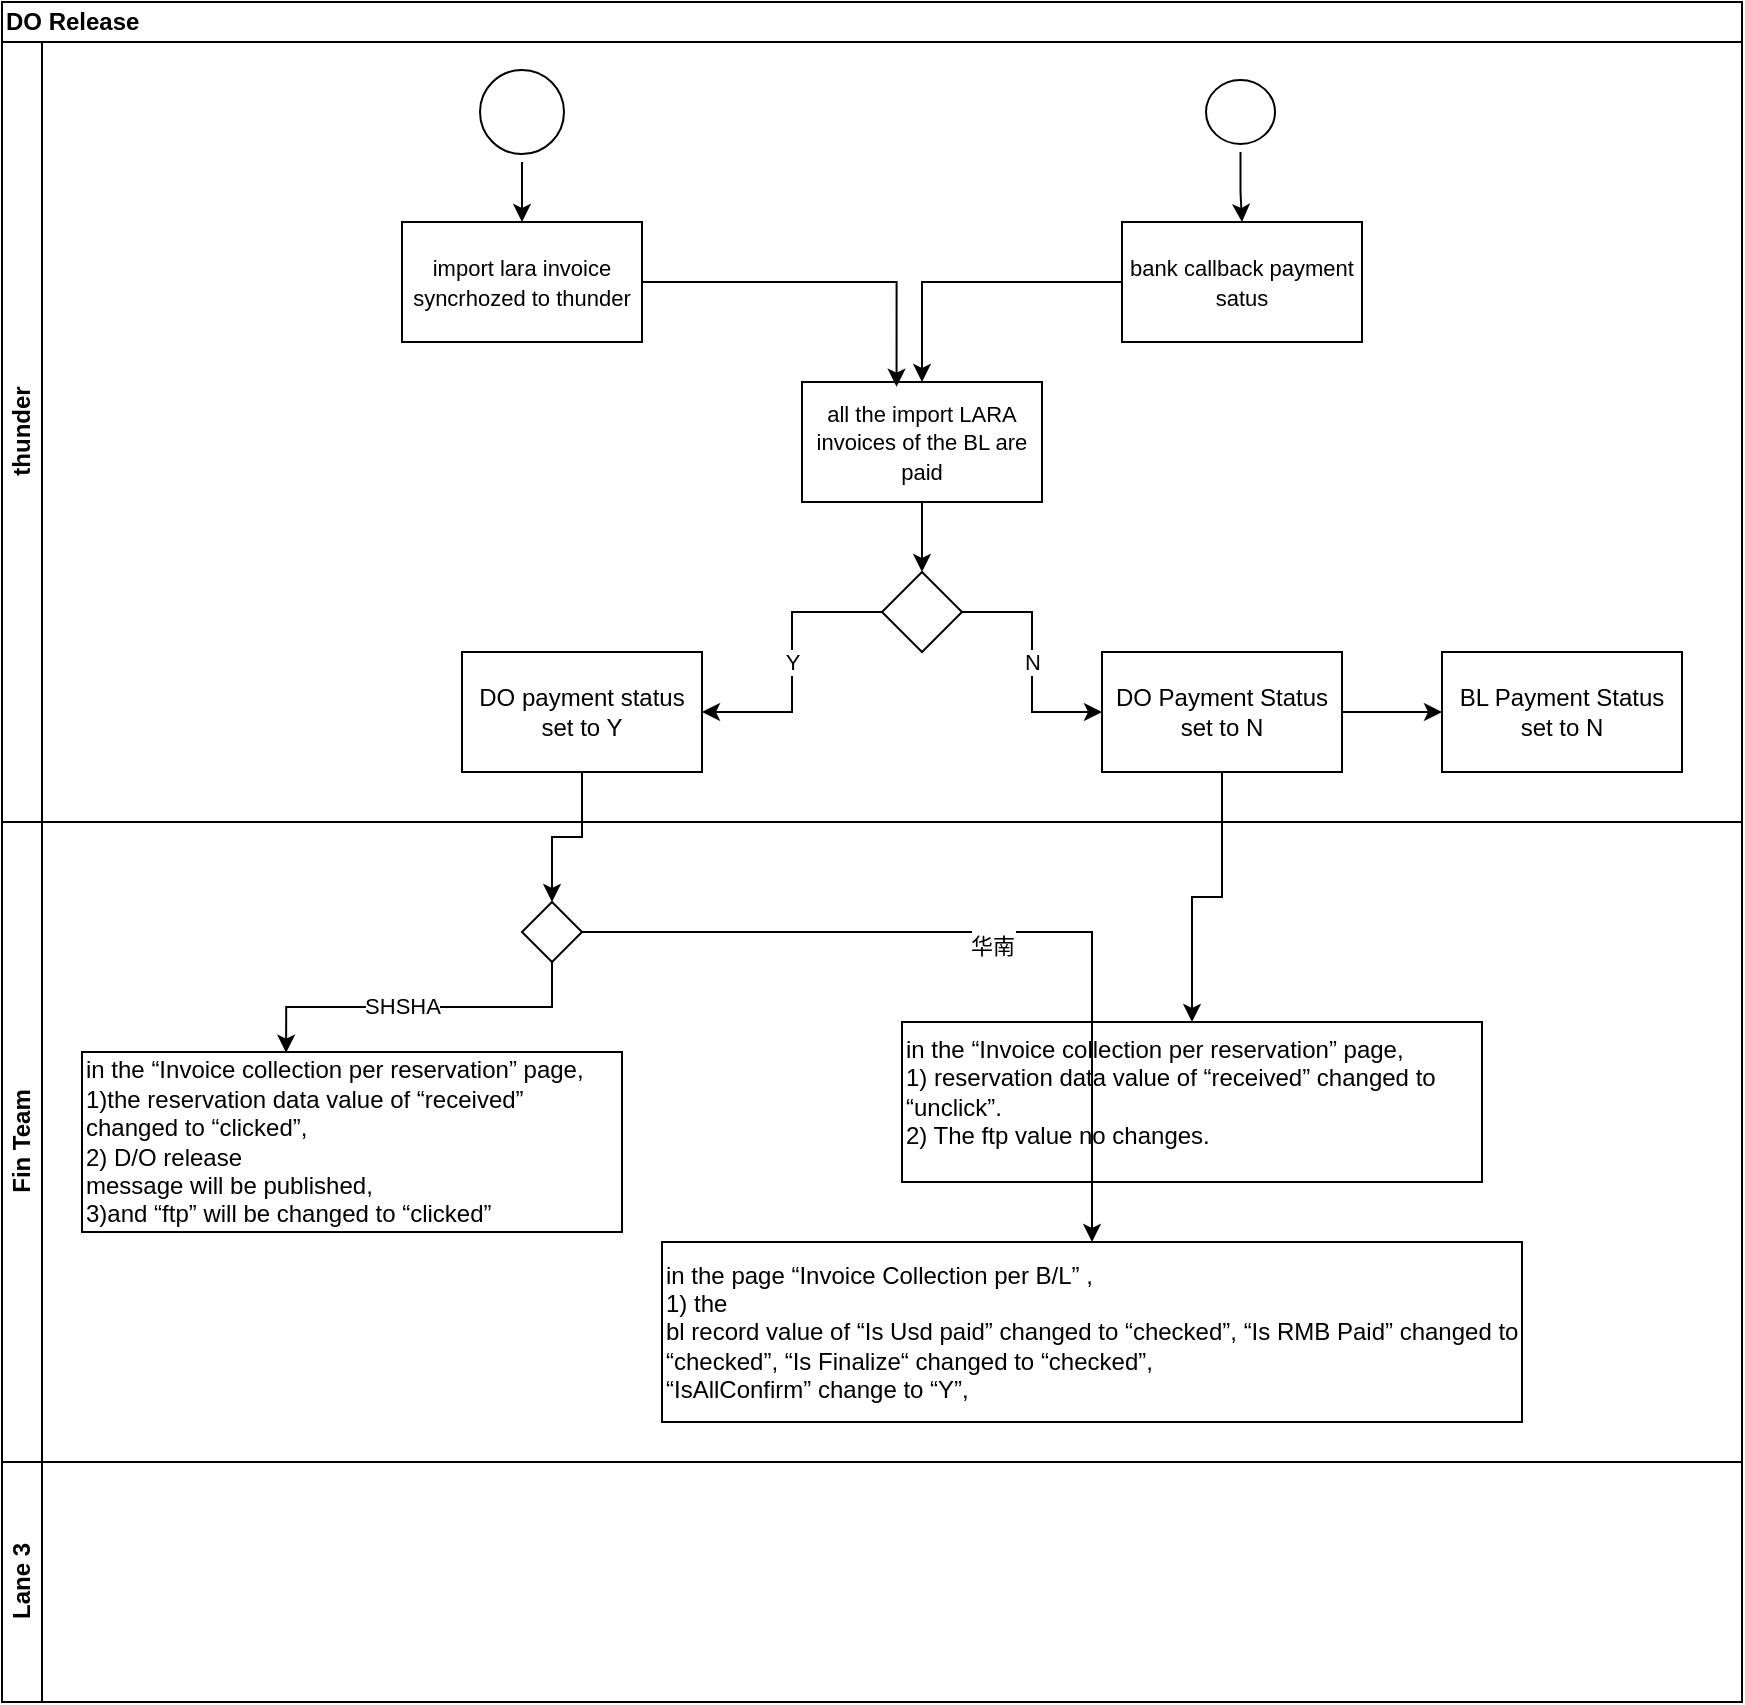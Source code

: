 <mxfile version="20.6.0" type="github">
  <diagram name="Page-1" id="c7488fd3-1785-93aa-aadb-54a6760d102a">
    <mxGraphModel dx="1182" dy="754" grid="1" gridSize="10" guides="1" tooltips="1" connect="1" arrows="1" fold="1" page="1" pageScale="1" pageWidth="1100" pageHeight="850" background="none" math="0" shadow="0">
      <root>
        <mxCell id="0" />
        <mxCell id="1" parent="0" />
        <mxCell id="8AGGI85d68rVye7En7mw-134" value="DO Release" style="swimlane;childLayout=stackLayout;resizeParent=1;resizeParentMax=0;horizontal=1;startSize=20;horizontalStack=0;html=1;align=left;" vertex="1" parent="1">
          <mxGeometry x="330" y="70" width="870" height="850" as="geometry" />
        </mxCell>
        <mxCell id="8AGGI85d68rVye7En7mw-135" value="thunder" style="swimlane;startSize=20;horizontal=0;html=1;" vertex="1" parent="8AGGI85d68rVye7En7mw-134">
          <mxGeometry y="20" width="870" height="390" as="geometry" />
        </mxCell>
        <mxCell id="8AGGI85d68rVye7En7mw-145" value="" style="edgeStyle=orthogonalEdgeStyle;rounded=0;orthogonalLoop=1;jettySize=auto;html=1;" edge="1" parent="8AGGI85d68rVye7En7mw-135" source="8AGGI85d68rVye7En7mw-138" target="8AGGI85d68rVye7En7mw-144">
          <mxGeometry relative="1" as="geometry" />
        </mxCell>
        <mxCell id="8AGGI85d68rVye7En7mw-138" value="" style="ellipse;html=1;shape=startState;fillColor=none;strokeColor=default;" vertex="1" parent="8AGGI85d68rVye7En7mw-135">
          <mxGeometry x="235" y="10" width="50" height="50" as="geometry" />
        </mxCell>
        <mxCell id="8AGGI85d68rVye7En7mw-147" value="" style="edgeStyle=orthogonalEdgeStyle;rounded=0;orthogonalLoop=1;jettySize=auto;html=1;entryX=0.394;entryY=0.039;entryDx=0;entryDy=0;entryPerimeter=0;" edge="1" parent="8AGGI85d68rVye7En7mw-135" source="8AGGI85d68rVye7En7mw-144" target="8AGGI85d68rVye7En7mw-175">
          <mxGeometry relative="1" as="geometry" />
        </mxCell>
        <mxCell id="8AGGI85d68rVye7En7mw-144" value="&lt;span style=&quot;font-size: 11px; background-color: rgb(255, 255, 255);&quot;&gt;import lara invoice syncrhozed to thunder&lt;/span&gt;" style="whiteSpace=wrap;html=1;fillColor=none;strokeColor=default;" vertex="1" parent="8AGGI85d68rVye7En7mw-135">
          <mxGeometry x="200" y="90" width="120" height="60" as="geometry" />
        </mxCell>
        <mxCell id="8AGGI85d68rVye7En7mw-150" value="Y" style="edgeStyle=orthogonalEdgeStyle;rounded=0;orthogonalLoop=1;jettySize=auto;html=1;" edge="1" parent="8AGGI85d68rVye7En7mw-135" source="8AGGI85d68rVye7En7mw-146" target="8AGGI85d68rVye7En7mw-149">
          <mxGeometry relative="1" as="geometry" />
        </mxCell>
        <mxCell id="8AGGI85d68rVye7En7mw-152" value="N" style="edgeStyle=orthogonalEdgeStyle;rounded=0;orthogonalLoop=1;jettySize=auto;html=1;" edge="1" parent="8AGGI85d68rVye7En7mw-135" source="8AGGI85d68rVye7En7mw-146" target="8AGGI85d68rVye7En7mw-151">
          <mxGeometry relative="1" as="geometry" />
        </mxCell>
        <mxCell id="8AGGI85d68rVye7En7mw-146" value="" style="rhombus;whiteSpace=wrap;html=1;fillColor=none;strokeColor=default;" vertex="1" parent="8AGGI85d68rVye7En7mw-135">
          <mxGeometry x="440" y="265" width="40" height="40" as="geometry" />
        </mxCell>
        <mxCell id="8AGGI85d68rVye7En7mw-149" value="DO payment status set to Y" style="whiteSpace=wrap;html=1;fillColor=none;strokeColor=default;" vertex="1" parent="8AGGI85d68rVye7En7mw-135">
          <mxGeometry x="230" y="305" width="120" height="60" as="geometry" />
        </mxCell>
        <mxCell id="8AGGI85d68rVye7En7mw-184" value="" style="edgeStyle=orthogonalEdgeStyle;rounded=0;orthogonalLoop=1;jettySize=auto;html=1;fontColor=none;" edge="1" parent="8AGGI85d68rVye7En7mw-135" source="8AGGI85d68rVye7En7mw-151" target="8AGGI85d68rVye7En7mw-183">
          <mxGeometry relative="1" as="geometry" />
        </mxCell>
        <mxCell id="8AGGI85d68rVye7En7mw-151" value="DO Payment Status set to N" style="whiteSpace=wrap;html=1;fillColor=none;strokeColor=default;" vertex="1" parent="8AGGI85d68rVye7En7mw-135">
          <mxGeometry x="550" y="305" width="120" height="60" as="geometry" />
        </mxCell>
        <mxCell id="8AGGI85d68rVye7En7mw-173" style="edgeStyle=orthogonalEdgeStyle;rounded=0;orthogonalLoop=1;jettySize=auto;html=1;fontColor=none;" edge="1" parent="8AGGI85d68rVye7En7mw-135" source="8AGGI85d68rVye7En7mw-166" target="8AGGI85d68rVye7En7mw-175">
          <mxGeometry relative="1" as="geometry" />
        </mxCell>
        <mxCell id="8AGGI85d68rVye7En7mw-166" value="&lt;span style=&quot;font-size: 11px; background-color: rgb(255, 255, 255);&quot;&gt;bank callback payment satus&lt;/span&gt;" style="whiteSpace=wrap;html=1;fillColor=none;strokeColor=default;" vertex="1" parent="8AGGI85d68rVye7En7mw-135">
          <mxGeometry x="560" y="90" width="120" height="60" as="geometry" />
        </mxCell>
        <mxCell id="8AGGI85d68rVye7En7mw-171" style="edgeStyle=orthogonalEdgeStyle;rounded=0;orthogonalLoop=1;jettySize=auto;html=1;fontColor=none;" edge="1" parent="8AGGI85d68rVye7En7mw-135" source="8AGGI85d68rVye7En7mw-168" target="8AGGI85d68rVye7En7mw-166">
          <mxGeometry relative="1" as="geometry" />
        </mxCell>
        <mxCell id="8AGGI85d68rVye7En7mw-168" value="" style="ellipse;html=1;shape=startState;fillColor=none;strokeColor=default;fontColor=none;noLabel=1;" vertex="1" parent="8AGGI85d68rVye7En7mw-135">
          <mxGeometry x="598" y="15" width="42.5" height="40" as="geometry" />
        </mxCell>
        <mxCell id="8AGGI85d68rVye7En7mw-176" style="edgeStyle=orthogonalEdgeStyle;rounded=0;orthogonalLoop=1;jettySize=auto;html=1;entryX=0.5;entryY=0;entryDx=0;entryDy=0;fontColor=none;" edge="1" parent="8AGGI85d68rVye7En7mw-135" source="8AGGI85d68rVye7En7mw-175" target="8AGGI85d68rVye7En7mw-146">
          <mxGeometry relative="1" as="geometry" />
        </mxCell>
        <mxCell id="8AGGI85d68rVye7En7mw-175" value="&lt;span style=&quot;font-size: 11px; background-color: rgb(255, 255, 255);&quot;&gt;all the import LARA invoices of the BL are paid&lt;/span&gt;" style="rounded=0;whiteSpace=wrap;html=1;strokeColor=default;fontColor=none;fillColor=none;" vertex="1" parent="8AGGI85d68rVye7En7mw-135">
          <mxGeometry x="400" y="170" width="120" height="60" as="geometry" />
        </mxCell>
        <mxCell id="8AGGI85d68rVye7En7mw-183" value="BL Payment Status set to N" style="whiteSpace=wrap;html=1;fillColor=none;strokeColor=default;" vertex="1" parent="8AGGI85d68rVye7En7mw-135">
          <mxGeometry x="720" y="305" width="120" height="60" as="geometry" />
        </mxCell>
        <mxCell id="8AGGI85d68rVye7En7mw-136" value="Fin Team" style="swimlane;startSize=20;horizontal=0;html=1;" vertex="1" parent="8AGGI85d68rVye7En7mw-134">
          <mxGeometry y="410" width="870" height="320" as="geometry" />
        </mxCell>
        <mxCell id="8AGGI85d68rVye7En7mw-157" value="&lt;span lang=&quot;EN-US&quot;&gt;in the “Invoice collection per reservation” page,&lt;br&gt;1)the reservation data value of “received” changed to “clicked”, &lt;br&gt;2) D/O release&lt;br&gt;message will be published, &lt;br&gt;&lt;div style=&quot;&quot;&gt;&lt;span style=&quot;background-color: initial;&quot;&gt;3)and “ftp” will be changed to “clicked”&lt;/span&gt;&lt;/div&gt;&lt;/span&gt;" style="whiteSpace=wrap;html=1;fillColor=none;strokeColor=default;align=left;" vertex="1" parent="8AGGI85d68rVye7En7mw-136">
          <mxGeometry x="40" y="115" width="270" height="90" as="geometry" />
        </mxCell>
        <mxCell id="8AGGI85d68rVye7En7mw-160" value="&lt;span lang=&quot;EN-US&quot;&gt;in the “Invoice collection per reservation” page,&lt;br&gt;1) reservation data value of “received” changed to&lt;br&gt;“unclick”.&lt;br&gt;2) The ftp value no changes.&lt;/span&gt;" style="whiteSpace=wrap;html=1;fillColor=none;strokeColor=default;align=left;verticalAlign=top;" vertex="1" parent="8AGGI85d68rVye7En7mw-136">
          <mxGeometry x="450" y="100" width="290" height="80" as="geometry" />
        </mxCell>
        <mxCell id="8AGGI85d68rVye7En7mw-178" style="edgeStyle=orthogonalEdgeStyle;rounded=0;orthogonalLoop=1;jettySize=auto;html=1;entryX=0.378;entryY=0.004;entryDx=0;entryDy=0;entryPerimeter=0;fontColor=none;" edge="1" parent="8AGGI85d68rVye7En7mw-136" source="8AGGI85d68rVye7En7mw-177" target="8AGGI85d68rVye7En7mw-157">
          <mxGeometry relative="1" as="geometry" />
        </mxCell>
        <mxCell id="8AGGI85d68rVye7En7mw-179" value="SHSHA" style="edgeLabel;html=1;align=center;verticalAlign=middle;resizable=0;points=[];fontColor=none;" vertex="1" connectable="0" parent="8AGGI85d68rVye7En7mw-178">
          <mxGeometry x="0.097" y="-1" relative="1" as="geometry">
            <mxPoint as="offset" />
          </mxGeometry>
        </mxCell>
        <mxCell id="8AGGI85d68rVye7En7mw-177" value="" style="rhombus;whiteSpace=wrap;html=1;fillColor=none;strokeColor=default;fontColor=none;" vertex="1" parent="8AGGI85d68rVye7En7mw-136">
          <mxGeometry x="260" y="40" width="30" height="30" as="geometry" />
        </mxCell>
        <mxCell id="8AGGI85d68rVye7En7mw-181" value="&lt;span lang=&quot;EN-US&quot;&gt;in the page “Invoice Collection per B/L” , &lt;br&gt;1) the&lt;br&gt;bl record value of “Is Usd paid” changed to “checked”, “Is RMB Paid” changed to&lt;br&gt;“checked”, “Is Finalize&lt;/span&gt;&lt;span&gt;“ &lt;span lang=&quot;EN-US&quot;&gt;changed to “checked”,&lt;br&gt;“IsAllConfirm” change to “Y”,&lt;/span&gt;&lt;/span&gt;" style="rounded=0;whiteSpace=wrap;html=1;strokeColor=default;fontColor=none;fillColor=none;align=left;" vertex="1" parent="8AGGI85d68rVye7En7mw-136">
          <mxGeometry x="330" y="210" width="430" height="90" as="geometry" />
        </mxCell>
        <mxCell id="8AGGI85d68rVye7En7mw-180" value="&lt;br&gt;&lt;span&gt;华南&lt;/span&gt;&lt;br&gt;" style="edgeStyle=orthogonalEdgeStyle;rounded=0;orthogonalLoop=1;jettySize=auto;html=1;fontColor=none;" edge="1" parent="8AGGI85d68rVye7En7mw-136" source="8AGGI85d68rVye7En7mw-177" target="8AGGI85d68rVye7En7mw-181">
          <mxGeometry relative="1" as="geometry">
            <mxPoint x="360" y="55" as="targetPoint" />
          </mxGeometry>
        </mxCell>
        <mxCell id="8AGGI85d68rVye7En7mw-137" value="Lane 3" style="swimlane;startSize=20;horizontal=0;html=1;" vertex="1" parent="8AGGI85d68rVye7En7mw-134">
          <mxGeometry y="730" width="870" height="120" as="geometry" />
        </mxCell>
        <mxCell id="8AGGI85d68rVye7En7mw-161" style="edgeStyle=orthogonalEdgeStyle;rounded=0;orthogonalLoop=1;jettySize=auto;html=1;" edge="1" parent="8AGGI85d68rVye7En7mw-134" source="8AGGI85d68rVye7En7mw-151" target="8AGGI85d68rVye7En7mw-160">
          <mxGeometry relative="1" as="geometry" />
        </mxCell>
        <mxCell id="8AGGI85d68rVye7En7mw-182" style="edgeStyle=orthogonalEdgeStyle;rounded=0;orthogonalLoop=1;jettySize=auto;html=1;entryX=0.5;entryY=0;entryDx=0;entryDy=0;fontColor=none;" edge="1" parent="8AGGI85d68rVye7En7mw-134" source="8AGGI85d68rVye7En7mw-149" target="8AGGI85d68rVye7En7mw-177">
          <mxGeometry relative="1" as="geometry" />
        </mxCell>
      </root>
    </mxGraphModel>
  </diagram>
</mxfile>
